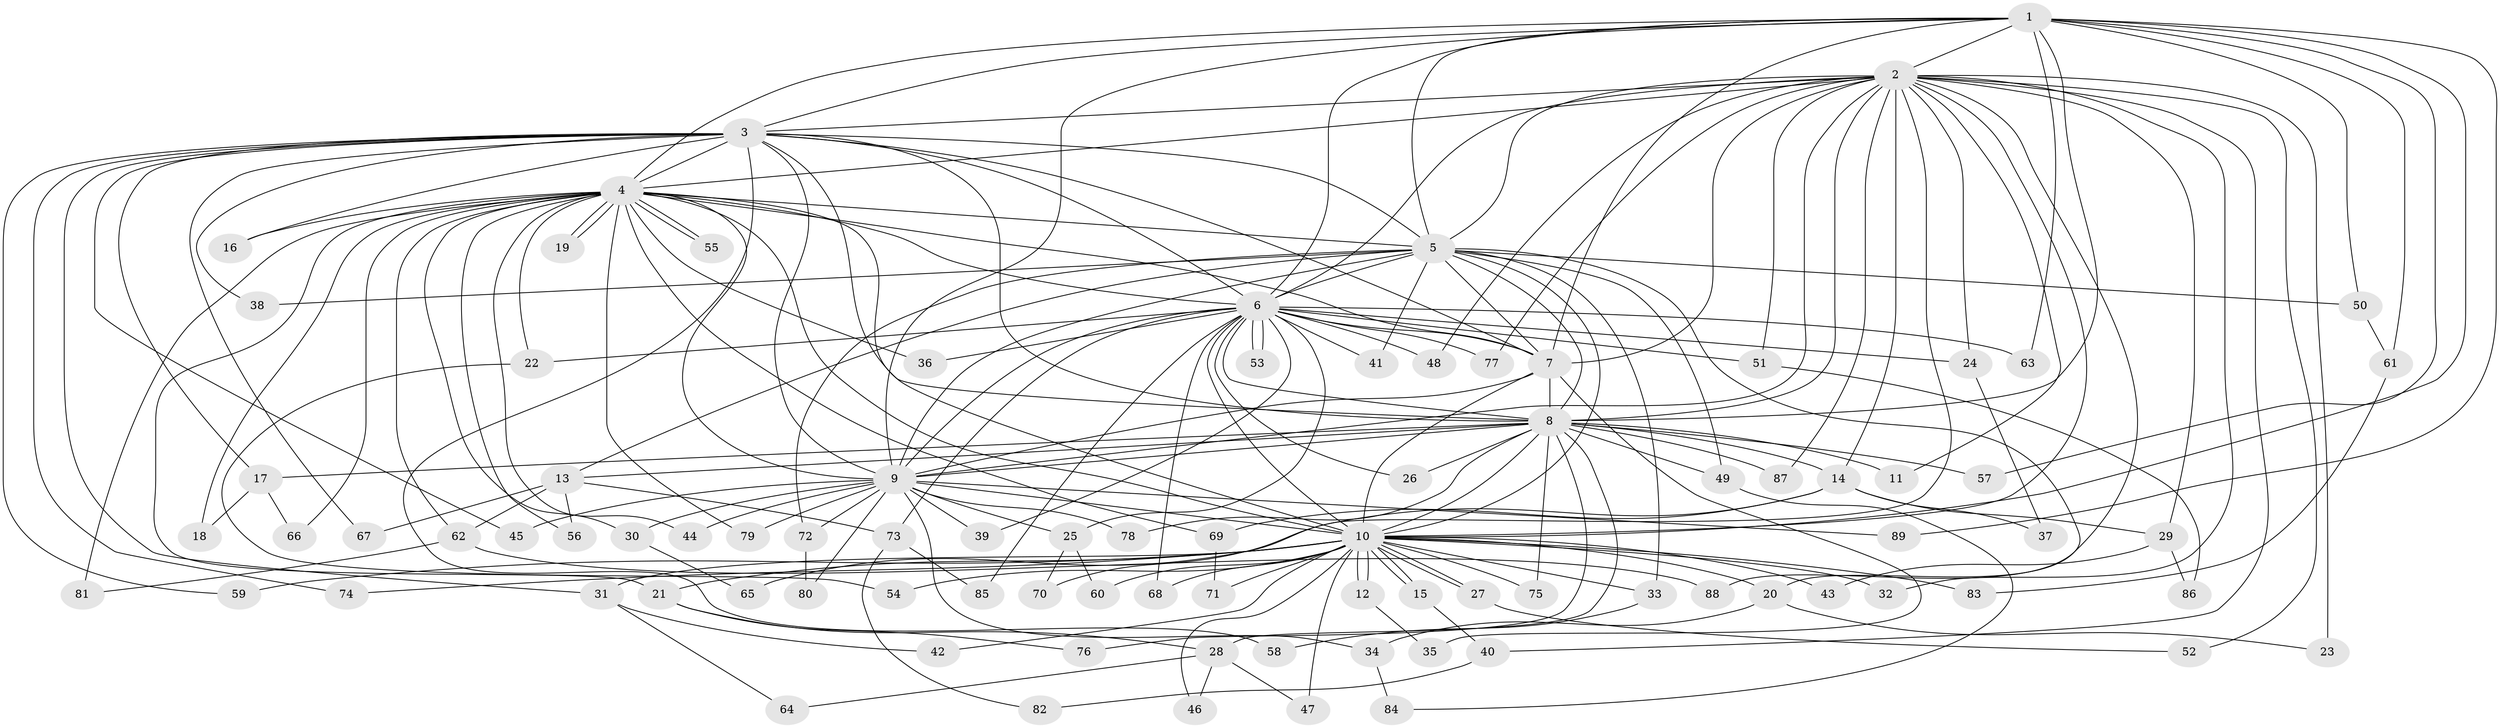 // coarse degree distribution, {21: 0.043478260869565216, 14: 0.028985507246376812, 24: 0.014492753623188406, 20: 0.014492753623188406, 29: 0.014492753623188406, 2: 0.5652173913043478, 3: 0.15942028985507245, 6: 0.014492753623188406, 7: 0.014492753623188406, 4: 0.10144927536231885, 5: 0.014492753623188406, 1: 0.014492753623188406}
// Generated by graph-tools (version 1.1) at 2025/51/02/27/25 19:51:47]
// undirected, 89 vertices, 203 edges
graph export_dot {
graph [start="1"]
  node [color=gray90,style=filled];
  1;
  2;
  3;
  4;
  5;
  6;
  7;
  8;
  9;
  10;
  11;
  12;
  13;
  14;
  15;
  16;
  17;
  18;
  19;
  20;
  21;
  22;
  23;
  24;
  25;
  26;
  27;
  28;
  29;
  30;
  31;
  32;
  33;
  34;
  35;
  36;
  37;
  38;
  39;
  40;
  41;
  42;
  43;
  44;
  45;
  46;
  47;
  48;
  49;
  50;
  51;
  52;
  53;
  54;
  55;
  56;
  57;
  58;
  59;
  60;
  61;
  62;
  63;
  64;
  65;
  66;
  67;
  68;
  69;
  70;
  71;
  72;
  73;
  74;
  75;
  76;
  77;
  78;
  79;
  80;
  81;
  82;
  83;
  84;
  85;
  86;
  87;
  88;
  89;
  1 -- 2;
  1 -- 3;
  1 -- 4;
  1 -- 5;
  1 -- 6;
  1 -- 7;
  1 -- 8;
  1 -- 9;
  1 -- 10;
  1 -- 50;
  1 -- 57;
  1 -- 61;
  1 -- 63;
  1 -- 89;
  2 -- 3;
  2 -- 4;
  2 -- 5;
  2 -- 6;
  2 -- 7;
  2 -- 8;
  2 -- 9;
  2 -- 10;
  2 -- 11;
  2 -- 14;
  2 -- 23;
  2 -- 24;
  2 -- 29;
  2 -- 32;
  2 -- 40;
  2 -- 48;
  2 -- 51;
  2 -- 52;
  2 -- 65;
  2 -- 77;
  2 -- 87;
  2 -- 88;
  3 -- 4;
  3 -- 5;
  3 -- 6;
  3 -- 7;
  3 -- 8;
  3 -- 9;
  3 -- 10;
  3 -- 16;
  3 -- 17;
  3 -- 31;
  3 -- 38;
  3 -- 45;
  3 -- 58;
  3 -- 59;
  3 -- 67;
  3 -- 74;
  4 -- 5;
  4 -- 6;
  4 -- 7;
  4 -- 8;
  4 -- 9;
  4 -- 10;
  4 -- 16;
  4 -- 18;
  4 -- 19;
  4 -- 19;
  4 -- 21;
  4 -- 22;
  4 -- 30;
  4 -- 36;
  4 -- 44;
  4 -- 55;
  4 -- 55;
  4 -- 56;
  4 -- 62;
  4 -- 66;
  4 -- 69;
  4 -- 79;
  4 -- 81;
  5 -- 6;
  5 -- 7;
  5 -- 8;
  5 -- 9;
  5 -- 10;
  5 -- 13;
  5 -- 20;
  5 -- 33;
  5 -- 38;
  5 -- 41;
  5 -- 49;
  5 -- 50;
  5 -- 72;
  6 -- 7;
  6 -- 8;
  6 -- 9;
  6 -- 10;
  6 -- 22;
  6 -- 24;
  6 -- 25;
  6 -- 26;
  6 -- 36;
  6 -- 39;
  6 -- 41;
  6 -- 48;
  6 -- 51;
  6 -- 53;
  6 -- 53;
  6 -- 63;
  6 -- 68;
  6 -- 73;
  6 -- 77;
  6 -- 85;
  7 -- 8;
  7 -- 9;
  7 -- 10;
  7 -- 35;
  8 -- 9;
  8 -- 10;
  8 -- 11;
  8 -- 13;
  8 -- 14;
  8 -- 17;
  8 -- 26;
  8 -- 28;
  8 -- 49;
  8 -- 57;
  8 -- 75;
  8 -- 76;
  8 -- 78;
  8 -- 87;
  9 -- 10;
  9 -- 25;
  9 -- 30;
  9 -- 34;
  9 -- 39;
  9 -- 44;
  9 -- 45;
  9 -- 72;
  9 -- 78;
  9 -- 79;
  9 -- 80;
  9 -- 89;
  10 -- 12;
  10 -- 12;
  10 -- 15;
  10 -- 15;
  10 -- 20;
  10 -- 21;
  10 -- 27;
  10 -- 27;
  10 -- 31;
  10 -- 32;
  10 -- 33;
  10 -- 42;
  10 -- 43;
  10 -- 46;
  10 -- 47;
  10 -- 54;
  10 -- 59;
  10 -- 60;
  10 -- 68;
  10 -- 71;
  10 -- 74;
  10 -- 75;
  10 -- 83;
  12 -- 35;
  13 -- 56;
  13 -- 62;
  13 -- 67;
  13 -- 73;
  14 -- 29;
  14 -- 37;
  14 -- 69;
  14 -- 70;
  15 -- 40;
  17 -- 18;
  17 -- 66;
  20 -- 23;
  20 -- 34;
  21 -- 28;
  21 -- 76;
  22 -- 54;
  24 -- 37;
  25 -- 60;
  25 -- 70;
  27 -- 52;
  28 -- 46;
  28 -- 47;
  28 -- 64;
  29 -- 43;
  29 -- 86;
  30 -- 65;
  31 -- 42;
  31 -- 64;
  33 -- 58;
  34 -- 84;
  40 -- 82;
  49 -- 84;
  50 -- 61;
  51 -- 86;
  61 -- 83;
  62 -- 81;
  62 -- 88;
  69 -- 71;
  72 -- 80;
  73 -- 82;
  73 -- 85;
}
